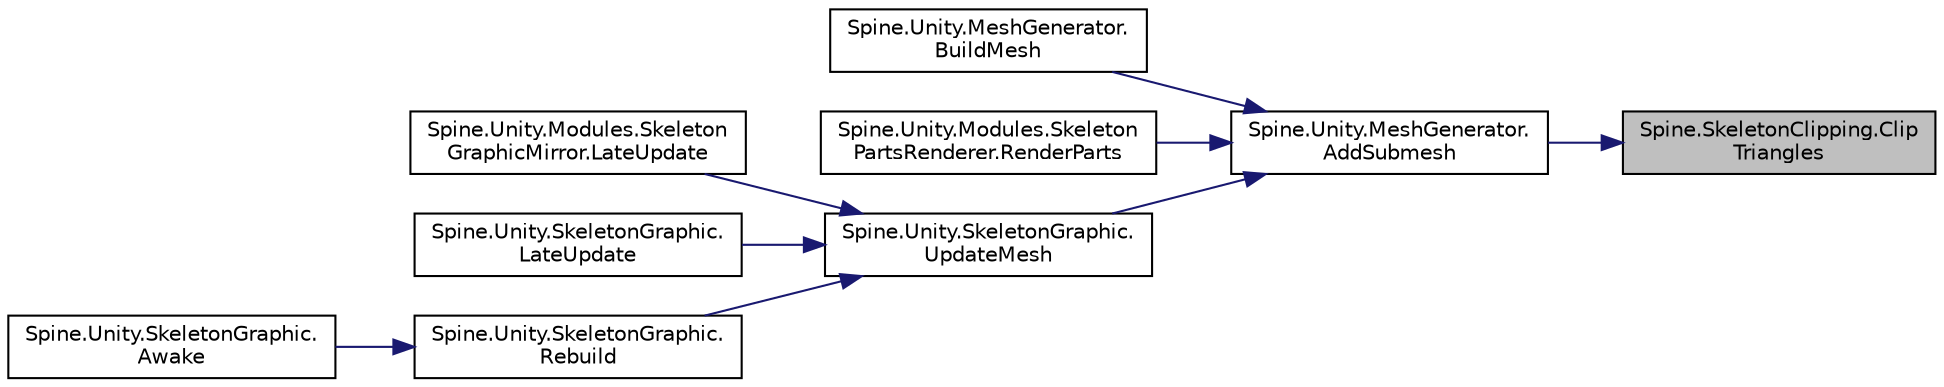digraph "Spine.SkeletonClipping.ClipTriangles"
{
 // LATEX_PDF_SIZE
  edge [fontname="Helvetica",fontsize="10",labelfontname="Helvetica",labelfontsize="10"];
  node [fontname="Helvetica",fontsize="10",shape=record];
  rankdir="RL";
  Node1 [label="Spine.SkeletonClipping.Clip\lTriangles",height=0.2,width=0.4,color="black", fillcolor="grey75", style="filled", fontcolor="black",tooltip=" "];
  Node1 -> Node2 [dir="back",color="midnightblue",fontsize="10",style="solid"];
  Node2 [label="Spine.Unity.MeshGenerator.\lAddSubmesh",height=0.2,width=0.4,color="black", fillcolor="white", style="filled",URL="$class_spine_1_1_unity_1_1_mesh_generator.html#aa952a9e80b0019d3bbeb457175e00e7a",tooltip=" "];
  Node2 -> Node3 [dir="back",color="midnightblue",fontsize="10",style="solid"];
  Node3 [label="Spine.Unity.MeshGenerator.\lBuildMesh",height=0.2,width=0.4,color="black", fillcolor="white", style="filled",URL="$class_spine_1_1_unity_1_1_mesh_generator.html#afde88fe03d1b02324d25a61887315f1e",tooltip=" "];
  Node2 -> Node4 [dir="back",color="midnightblue",fontsize="10",style="solid"];
  Node4 [label="Spine.Unity.Modules.Skeleton\lPartsRenderer.RenderParts",height=0.2,width=0.4,color="black", fillcolor="white", style="filled",URL="$class_spine_1_1_unity_1_1_modules_1_1_skeleton_parts_renderer.html#a43a8dd16f1f503a5b350223f35d20544",tooltip=" "];
  Node2 -> Node5 [dir="back",color="midnightblue",fontsize="10",style="solid"];
  Node5 [label="Spine.Unity.SkeletonGraphic.\lUpdateMesh",height=0.2,width=0.4,color="black", fillcolor="white", style="filled",URL="$class_spine_1_1_unity_1_1_skeleton_graphic.html#a1811fb0d59465b27a278b3aaf8058c36",tooltip=" "];
  Node5 -> Node6 [dir="back",color="midnightblue",fontsize="10",style="solid"];
  Node6 [label="Spine.Unity.Modules.Skeleton\lGraphicMirror.LateUpdate",height=0.2,width=0.4,color="black", fillcolor="white", style="filled",URL="$class_spine_1_1_unity_1_1_modules_1_1_skeleton_graphic_mirror.html#a4001ca65fa40eb1b20cc4bf5387a3e8c",tooltip=" "];
  Node5 -> Node7 [dir="back",color="midnightblue",fontsize="10",style="solid"];
  Node7 [label="Spine.Unity.SkeletonGraphic.\lLateUpdate",height=0.2,width=0.4,color="black", fillcolor="white", style="filled",URL="$class_spine_1_1_unity_1_1_skeleton_graphic.html#ab8b35c979b6e1055211a977cb2d536f7",tooltip=" "];
  Node5 -> Node8 [dir="back",color="midnightblue",fontsize="10",style="solid"];
  Node8 [label="Spine.Unity.SkeletonGraphic.\lRebuild",height=0.2,width=0.4,color="black", fillcolor="white", style="filled",URL="$class_spine_1_1_unity_1_1_skeleton_graphic.html#a7fde4a7dd80d3ffb39777dc62d15cbda",tooltip=" "];
  Node8 -> Node9 [dir="back",color="midnightblue",fontsize="10",style="solid"];
  Node9 [label="Spine.Unity.SkeletonGraphic.\lAwake",height=0.2,width=0.4,color="black", fillcolor="white", style="filled",URL="$class_spine_1_1_unity_1_1_skeleton_graphic.html#a64245d774427a891bdabe21bcdf6dead",tooltip=" "];
}
